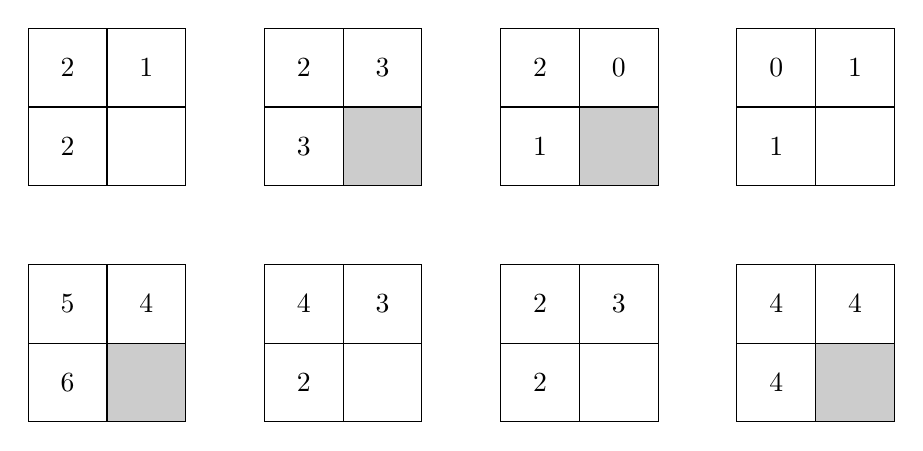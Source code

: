 
\begin{tikzpicture}
% Small grid : four values, and the last one to color (or not) the small square.
\newcommand{\quatre}[5]{
\fill[black!#5] (1,0) rectangle ++(1,1);
\draw (0,0) grid ++(2,2);

\node at (0.5,1.5) {$#1$};
\node at (1.5,1.5) {$#2$};
\node at (0.5,0.5) {$#3$};
\node at (1.5,0.5) {$#4$};

}

\begin{scope}[xshift=0cm], yshift=0cm]
\quatre{2}{1}{2}{}{0};
\end{scope}

\begin{scope}[xshift=3cm, yshift=0cm]
\quatre{2}{3}{3}{}{20};
\end{scope}

\begin{scope}[xshift=6cm, yshift=0cm]
\quatre{2}{0}{1}{}{20};
\end{scope}

\begin{scope}[xshift=9cm, yshift=0cm]
\quatre{0}{1}{1}{}{0};
\end{scope}

\begin{scope}[xshift=0cm,yshift=-3cm]
\quatre{5}{4}{6}{}{20};
\end{scope}

\begin{scope}[xshift=3cm, yshift=-3cm]
\quatre{4}{3}{2}{}{0};
\end{scope}

\begin{scope}[xshift=6cm, yshift=-3cm]
\quatre{2}{3}{2}{}{0};
\end{scope}

\begin{scope}[xshift=9cm, yshift=-3cm]
\quatre{4}{4}{4}{}{20};
\end{scope}

\end{tikzpicture}